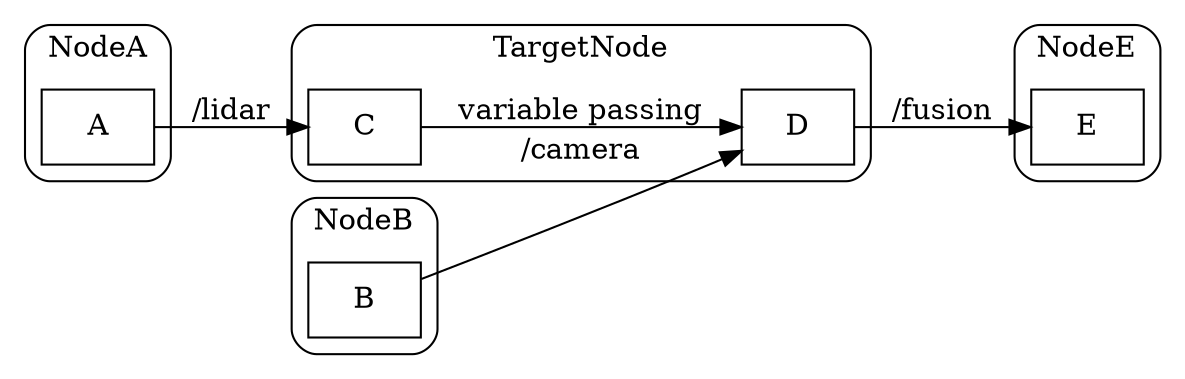 digraph {
	compound=true rankdir=LR style=rounded

	subgraph "cluster_node_a" {
		graph [bgcolor=white color=black label="NodeA"]
		"callback_a" [label=A shape=box]
	}
	subgraph "cluster_node_target" {
		graph [bgcolor=white color=black label="TargetNode"]
		"callback_c" [label=C shape=box]
		"callback_d" [label=D shape=box]
	}
	subgraph "cluster_node_b" {
		graph [bgcolor=white color=black label="NodeB"]
		"callback_b" [label=B shape=box
		]
    }

	subgraph "cluster_node_e" {
		graph [bgcolor=white color=black label="NodeE"]
		"callback_e" [label=E shape=box]
	}

	"callback_b" -> "callback_d" [label="/camera"]
	"callback_d" -> "callback_e" [label="/fusion"]
	"callback_a" -> "callback_c" [label="/lidar"]
	"callback_c" -> "callback_d" [label="variable passing"]
}